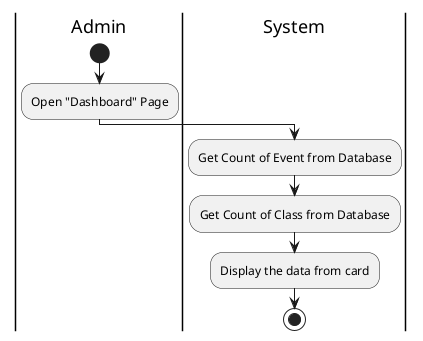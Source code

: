 @startuml GetBenchmark

skinparam ConditionEndStyle hline
skinparam conditionStyle diamond
skinparam Monochrome true
skinparam Shadowing false

|Admin|
start
:Open "Dashboard" Page;

|System|
:Get Count of Event from Database;
:Get Count of Class from Database;
:Display the data from card;

stop

@enduml